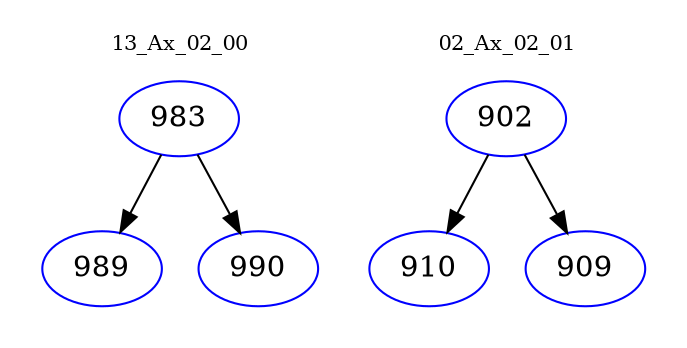 digraph{
subgraph cluster_0 {
color = white
label = "13_Ax_02_00";
fontsize=10;
T0_983 [label="983", color="blue"]
T0_983 -> T0_989 [color="black"]
T0_989 [label="989", color="blue"]
T0_983 -> T0_990 [color="black"]
T0_990 [label="990", color="blue"]
}
subgraph cluster_1 {
color = white
label = "02_Ax_02_01";
fontsize=10;
T1_902 [label="902", color="blue"]
T1_902 -> T1_910 [color="black"]
T1_910 [label="910", color="blue"]
T1_902 -> T1_909 [color="black"]
T1_909 [label="909", color="blue"]
}
}
